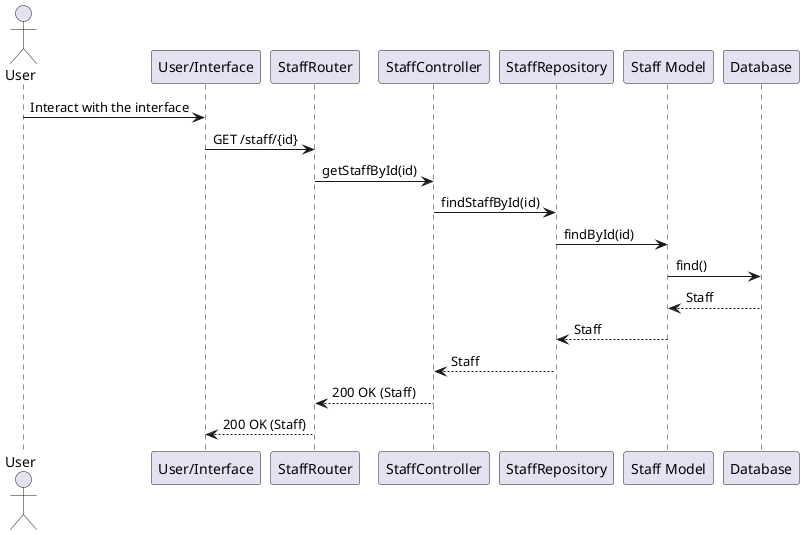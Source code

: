 @startuml
actor User
participant "User/Interface" as UI
participant "StaffRouter" as Router
participant "StaffController" as Controller
participant "StaffRepository" as Repository
participant "Staff Model" as Model
participant "Database" as DB

User -> UI: Interact with the interface
UI -> Router: GET /staff/{id}
Router -> Controller: getStaffById(id)
Controller -> Repository: findStaffById(id)
Repository -> Model: findById(id)
Model -> DB: find()
DB --> Model: Staff
Model --> Repository: Staff
Repository --> Controller: Staff
Controller --> Router: 200 OK (Staff)
Router --> UI: 200 OK (Staff)
@enduml
